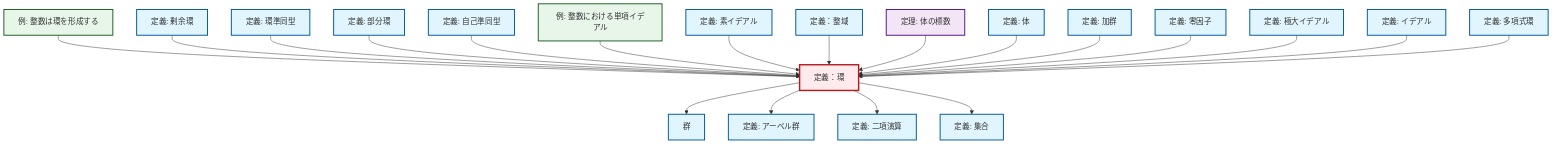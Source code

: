graph TD
    classDef definition fill:#e1f5fe,stroke:#01579b,stroke-width:2px
    classDef theorem fill:#f3e5f5,stroke:#4a148c,stroke-width:2px
    classDef axiom fill:#fff3e0,stroke:#e65100,stroke-width:2px
    classDef example fill:#e8f5e9,stroke:#1b5e20,stroke-width:2px
    classDef current fill:#ffebee,stroke:#b71c1c,stroke-width:3px
    def-endomorphism["定義: 自己準同型"]:::definition
    ex-integers-ring["例: 整数は環を形成する"]:::example
    def-ring["定義：環"]:::definition
    def-ring-homomorphism["定義: 環準同型"]:::definition
    def-maximal-ideal["定義: 極大イデアル"]:::definition
    ex-principal-ideal["例: 整数における単項イデアル"]:::example
    def-set["定義: 集合"]:::definition
    def-field["定義: 体"]:::definition
    def-subring["定義: 部分環"]:::definition
    def-module["定義: 加群"]:::definition
    thm-field-characteristic["定理: 体の標数"]:::theorem
    def-prime-ideal["定義: 素イデアル"]:::definition
    def-abelian-group["定義: アーベル群"]:::definition
    def-quotient-ring["定義: 剰余環"]:::definition
    def-binary-operation["定義: 二項演算"]:::definition
    def-polynomial-ring["定義: 多項式環"]:::definition
    def-integral-domain["定義：整域"]:::definition
    def-ideal["定義: イデアル"]:::definition
    def-group["群"]:::definition
    def-zero-divisor["定義: 零因子"]:::definition
    ex-integers-ring --> def-ring
    def-quotient-ring --> def-ring
    def-ring-homomorphism --> def-ring
    def-subring --> def-ring
    def-endomorphism --> def-ring
    ex-principal-ideal --> def-ring
    def-prime-ideal --> def-ring
    def-integral-domain --> def-ring
    def-ring --> def-group
    thm-field-characteristic --> def-ring
    def-field --> def-ring
    def-ring --> def-abelian-group
    def-module --> def-ring
    def-ring --> def-binary-operation
    def-zero-divisor --> def-ring
    def-maximal-ideal --> def-ring
    def-ideal --> def-ring
    def-ring --> def-set
    def-polynomial-ring --> def-ring
    class def-ring current